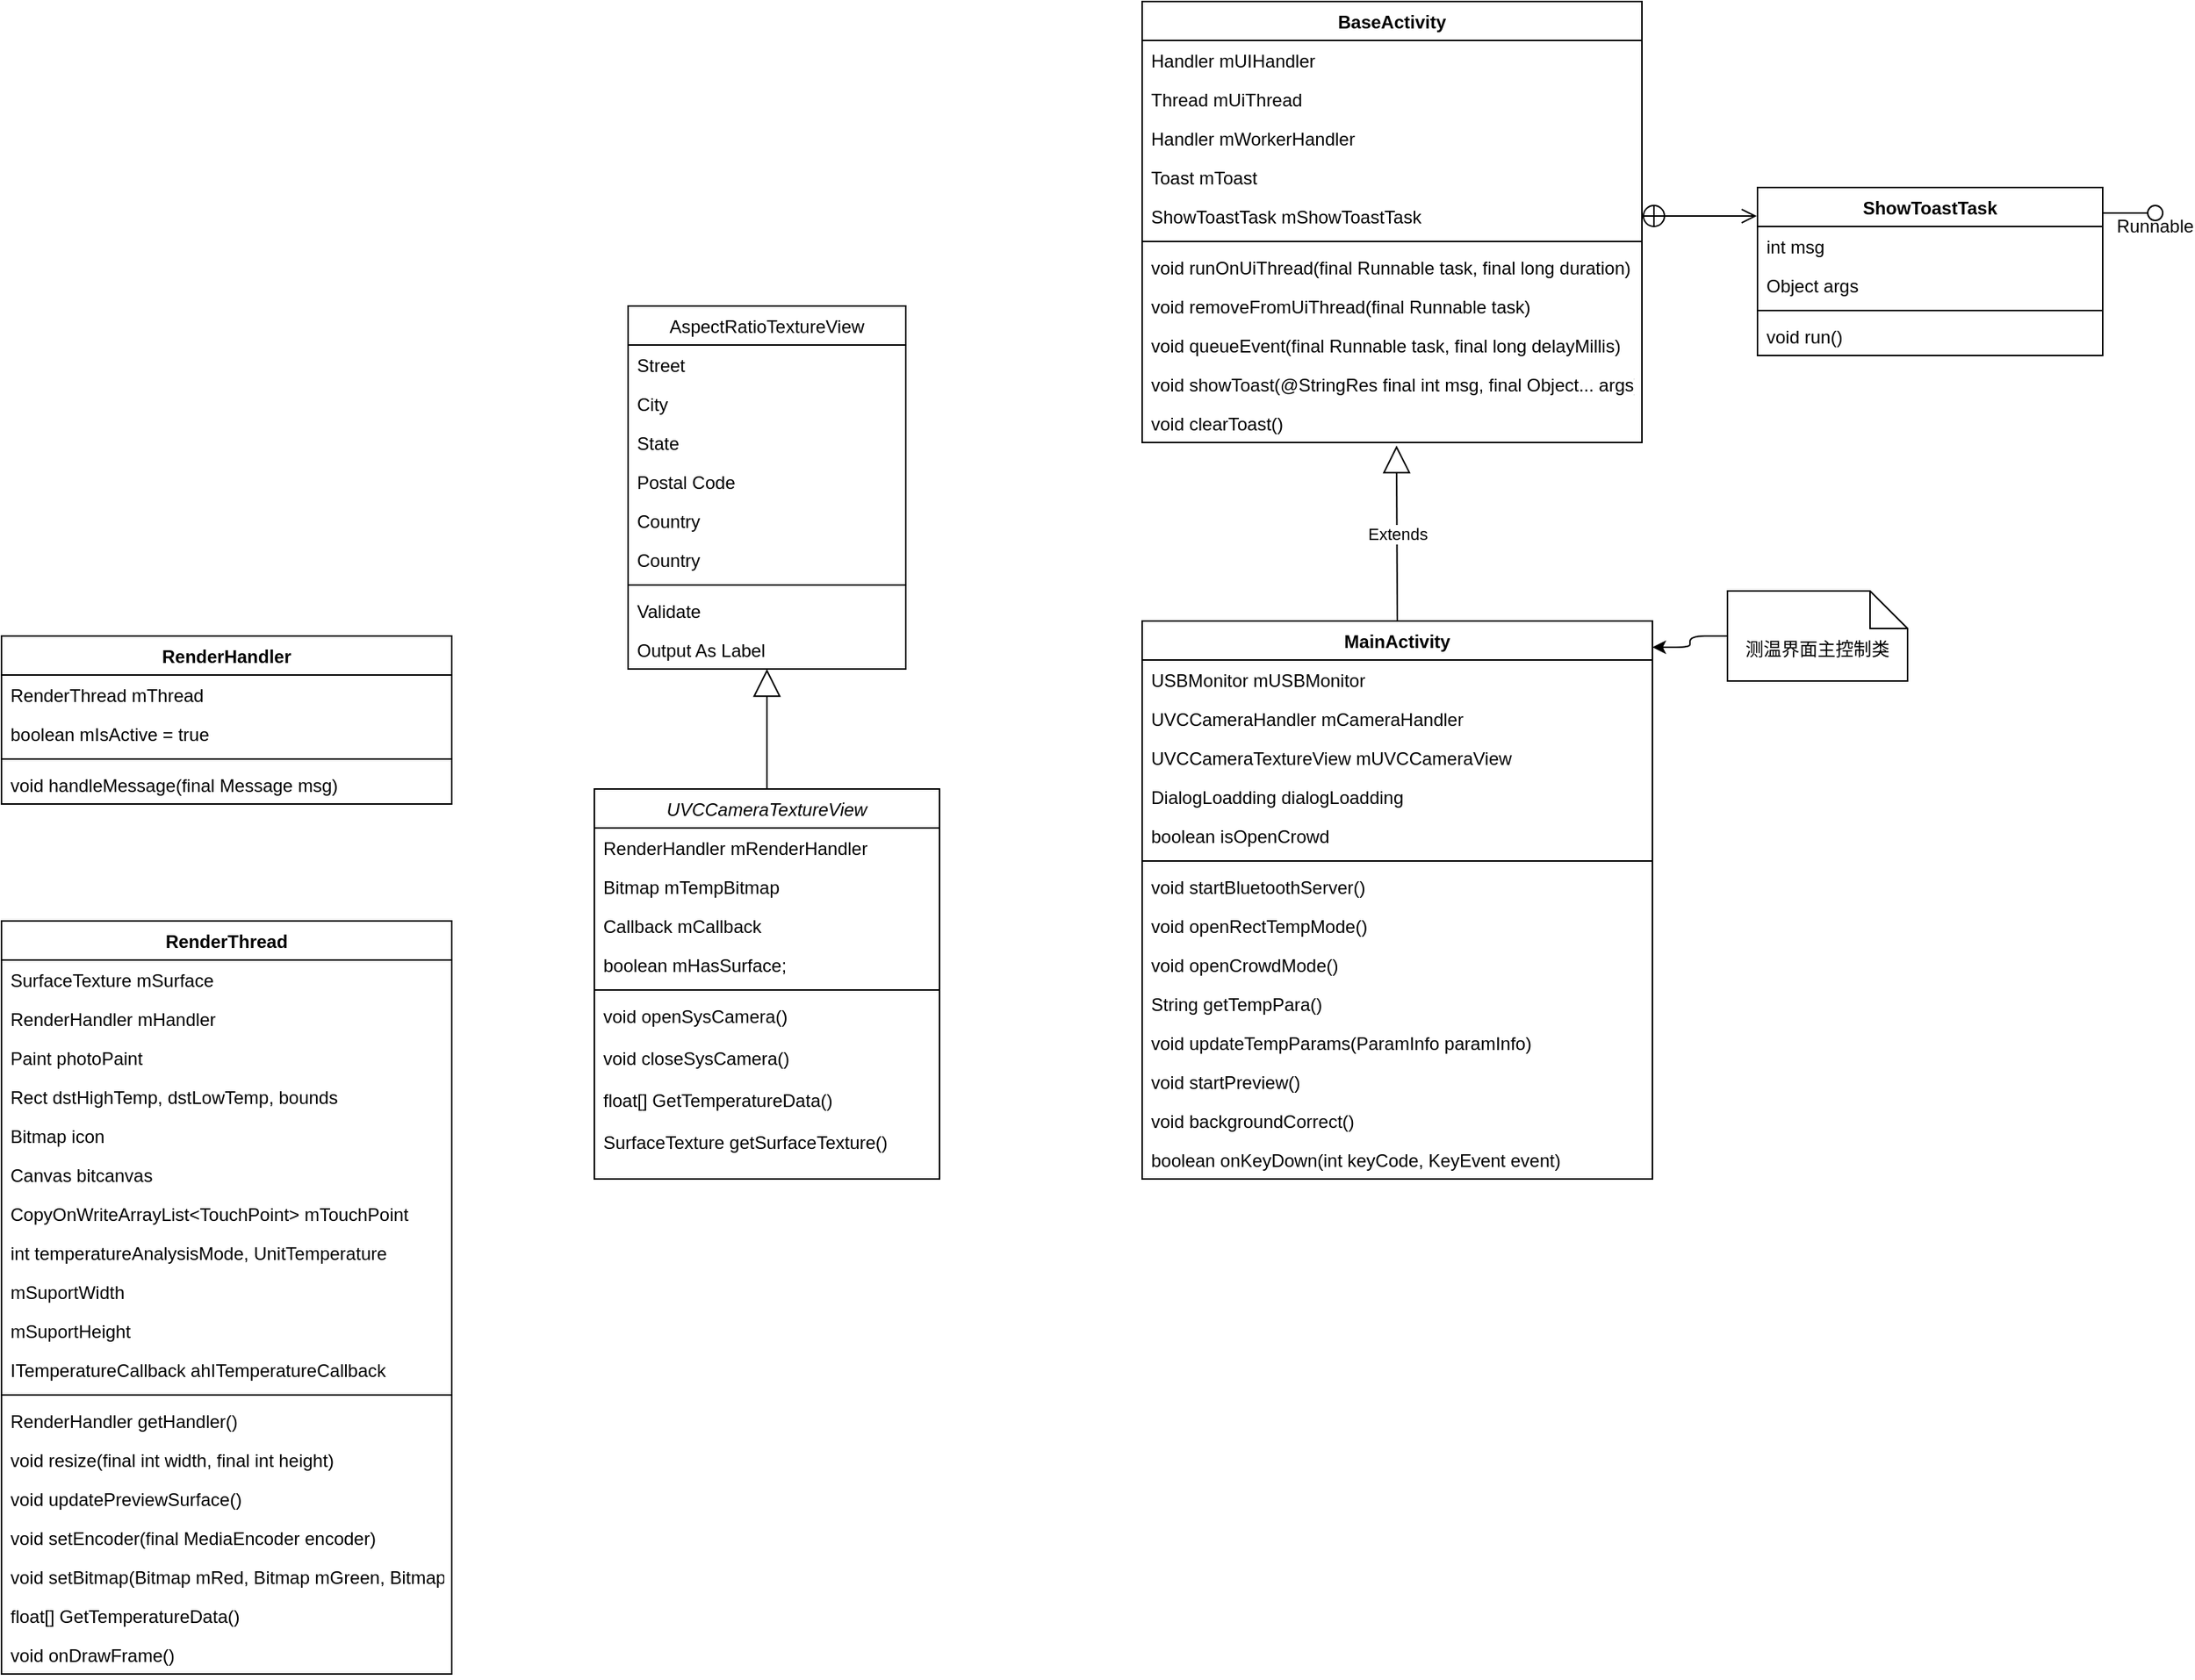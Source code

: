 <mxfile version="13.10.4" type="github">
  <diagram id="C5RBs43oDa-KdzZeNtuy" name="Page-1">
    <mxGraphModel dx="2048" dy="1845" grid="1" gridSize="10" guides="1" tooltips="1" connect="1" arrows="1" fold="1" page="1" pageScale="1" pageWidth="827" pageHeight="1169" math="0" shadow="0">
      <root>
        <mxCell id="WIyWlLk6GJQsqaUBKTNV-0" />
        <mxCell id="WIyWlLk6GJQsqaUBKTNV-1" parent="WIyWlLk6GJQsqaUBKTNV-0" />
        <object label="UVCCameraTextureView" id="zkfFHV4jXpPFQw0GAbJ--0">
          <mxCell style="swimlane;fontStyle=2;align=center;verticalAlign=top;childLayout=stackLayout;horizontal=1;startSize=26;horizontalStack=0;resizeParent=1;resizeLast=0;collapsible=1;marginBottom=0;rounded=0;shadow=0;strokeWidth=1;" parent="WIyWlLk6GJQsqaUBKTNV-1" vertex="1">
            <mxGeometry x="265" y="-18" width="230" height="260" as="geometry">
              <mxRectangle x="220" y="120" width="160" height="26" as="alternateBounds" />
            </mxGeometry>
          </mxCell>
        </object>
        <mxCell id="zkfFHV4jXpPFQw0GAbJ--1" value="RenderHandler mRenderHandler " style="text;align=left;verticalAlign=top;spacingLeft=4;spacingRight=4;overflow=hidden;rotatable=0;points=[[0,0.5],[1,0.5]];portConstraint=eastwest;" parent="zkfFHV4jXpPFQw0GAbJ--0" vertex="1">
          <mxGeometry y="26" width="230" height="26" as="geometry" />
        </mxCell>
        <mxCell id="zkfFHV4jXpPFQw0GAbJ--2" value="Bitmap mTempBitmap" style="text;align=left;verticalAlign=top;spacingLeft=4;spacingRight=4;overflow=hidden;rotatable=0;points=[[0,0.5],[1,0.5]];portConstraint=eastwest;rounded=0;shadow=0;html=0;" parent="zkfFHV4jXpPFQw0GAbJ--0" vertex="1">
          <mxGeometry y="52" width="230" height="26" as="geometry" />
        </mxCell>
        <mxCell id="dIjGZ2jpN6Kq4nbx28vM-1" value="Callback mCallback" style="text;align=left;verticalAlign=top;spacingLeft=4;spacingRight=4;overflow=hidden;rotatable=0;points=[[0,0.5],[1,0.5]];portConstraint=eastwest;rounded=0;shadow=0;html=0;" vertex="1" parent="zkfFHV4jXpPFQw0GAbJ--0">
          <mxGeometry y="78" width="230" height="26" as="geometry" />
        </mxCell>
        <mxCell id="dIjGZ2jpN6Kq4nbx28vM-2" value="boolean mHasSurface;" style="text;align=left;verticalAlign=top;spacingLeft=4;spacingRight=4;overflow=hidden;rotatable=0;points=[[0,0.5],[1,0.5]];portConstraint=eastwest;rounded=0;shadow=0;html=0;" vertex="1" parent="zkfFHV4jXpPFQw0GAbJ--0">
          <mxGeometry y="104" width="230" height="26" as="geometry" />
        </mxCell>
        <mxCell id="zkfFHV4jXpPFQw0GAbJ--4" value="" style="line;html=1;strokeWidth=1;align=left;verticalAlign=middle;spacingTop=-1;spacingLeft=3;spacingRight=3;rotatable=0;labelPosition=right;points=[];portConstraint=eastwest;" parent="zkfFHV4jXpPFQw0GAbJ--0" vertex="1">
          <mxGeometry y="130" width="230" height="8" as="geometry" />
        </mxCell>
        <mxCell id="zkfFHV4jXpPFQw0GAbJ--5" value="void openSysCamera()" style="text;align=left;verticalAlign=top;spacingLeft=4;spacingRight=4;overflow=hidden;rotatable=0;points=[[0,0.5],[1,0.5]];portConstraint=eastwest;" parent="zkfFHV4jXpPFQw0GAbJ--0" vertex="1">
          <mxGeometry y="138" width="230" height="28" as="geometry" />
        </mxCell>
        <mxCell id="dIjGZ2jpN6Kq4nbx28vM-3" value="void closeSysCamera()" style="text;align=left;verticalAlign=top;spacingLeft=4;spacingRight=4;overflow=hidden;rotatable=0;points=[[0,0.5],[1,0.5]];portConstraint=eastwest;" vertex="1" parent="zkfFHV4jXpPFQw0GAbJ--0">
          <mxGeometry y="166" width="230" height="28" as="geometry" />
        </mxCell>
        <mxCell id="dIjGZ2jpN6Kq4nbx28vM-57" value="float[] GetTemperatureData()" style="text;align=left;verticalAlign=top;spacingLeft=4;spacingRight=4;overflow=hidden;rotatable=0;points=[[0,0.5],[1,0.5]];portConstraint=eastwest;" vertex="1" parent="zkfFHV4jXpPFQw0GAbJ--0">
          <mxGeometry y="194" width="230" height="28" as="geometry" />
        </mxCell>
        <mxCell id="dIjGZ2jpN6Kq4nbx28vM-58" value="SurfaceTexture getSurfaceTexture()" style="text;align=left;verticalAlign=top;spacingLeft=4;spacingRight=4;overflow=hidden;rotatable=0;points=[[0,0.5],[1,0.5]];portConstraint=eastwest;" vertex="1" parent="zkfFHV4jXpPFQw0GAbJ--0">
          <mxGeometry y="222" width="230" height="28" as="geometry" />
        </mxCell>
        <mxCell id="zkfFHV4jXpPFQw0GAbJ--17" value="AspectRatioTextureView" style="swimlane;fontStyle=0;align=center;verticalAlign=top;childLayout=stackLayout;horizontal=1;startSize=26;horizontalStack=0;resizeParent=1;resizeLast=0;collapsible=1;marginBottom=0;rounded=0;shadow=0;strokeWidth=1;" parent="WIyWlLk6GJQsqaUBKTNV-1" vertex="1">
          <mxGeometry x="287.5" y="-340" width="185" height="242" as="geometry">
            <mxRectangle x="550" y="140" width="160" height="26" as="alternateBounds" />
          </mxGeometry>
        </mxCell>
        <mxCell id="zkfFHV4jXpPFQw0GAbJ--18" value="Street" style="text;align=left;verticalAlign=top;spacingLeft=4;spacingRight=4;overflow=hidden;rotatable=0;points=[[0,0.5],[1,0.5]];portConstraint=eastwest;" parent="zkfFHV4jXpPFQw0GAbJ--17" vertex="1">
          <mxGeometry y="26" width="185" height="26" as="geometry" />
        </mxCell>
        <mxCell id="zkfFHV4jXpPFQw0GAbJ--19" value="City" style="text;align=left;verticalAlign=top;spacingLeft=4;spacingRight=4;overflow=hidden;rotatable=0;points=[[0,0.5],[1,0.5]];portConstraint=eastwest;rounded=0;shadow=0;html=0;" parent="zkfFHV4jXpPFQw0GAbJ--17" vertex="1">
          <mxGeometry y="52" width="185" height="26" as="geometry" />
        </mxCell>
        <mxCell id="zkfFHV4jXpPFQw0GAbJ--20" value="State" style="text;align=left;verticalAlign=top;spacingLeft=4;spacingRight=4;overflow=hidden;rotatable=0;points=[[0,0.5],[1,0.5]];portConstraint=eastwest;rounded=0;shadow=0;html=0;" parent="zkfFHV4jXpPFQw0GAbJ--17" vertex="1">
          <mxGeometry y="78" width="185" height="26" as="geometry" />
        </mxCell>
        <mxCell id="zkfFHV4jXpPFQw0GAbJ--21" value="Postal Code" style="text;align=left;verticalAlign=top;spacingLeft=4;spacingRight=4;overflow=hidden;rotatable=0;points=[[0,0.5],[1,0.5]];portConstraint=eastwest;rounded=0;shadow=0;html=0;" parent="zkfFHV4jXpPFQw0GAbJ--17" vertex="1">
          <mxGeometry y="104" width="185" height="26" as="geometry" />
        </mxCell>
        <mxCell id="zkfFHV4jXpPFQw0GAbJ--22" value="Country" style="text;align=left;verticalAlign=top;spacingLeft=4;spacingRight=4;overflow=hidden;rotatable=0;points=[[0,0.5],[1,0.5]];portConstraint=eastwest;rounded=0;shadow=0;html=0;" parent="zkfFHV4jXpPFQw0GAbJ--17" vertex="1">
          <mxGeometry y="130" width="185" height="26" as="geometry" />
        </mxCell>
        <mxCell id="dIjGZ2jpN6Kq4nbx28vM-0" value="Country" style="text;align=left;verticalAlign=top;spacingLeft=4;spacingRight=4;overflow=hidden;rotatable=0;points=[[0,0.5],[1,0.5]];portConstraint=eastwest;rounded=0;shadow=0;html=0;" vertex="1" parent="zkfFHV4jXpPFQw0GAbJ--17">
          <mxGeometry y="156" width="185" height="26" as="geometry" />
        </mxCell>
        <mxCell id="zkfFHV4jXpPFQw0GAbJ--23" value="" style="line;html=1;strokeWidth=1;align=left;verticalAlign=middle;spacingTop=-1;spacingLeft=3;spacingRight=3;rotatable=0;labelPosition=right;points=[];portConstraint=eastwest;" parent="zkfFHV4jXpPFQw0GAbJ--17" vertex="1">
          <mxGeometry y="182" width="185" height="8" as="geometry" />
        </mxCell>
        <mxCell id="zkfFHV4jXpPFQw0GAbJ--24" value="Validate" style="text;align=left;verticalAlign=top;spacingLeft=4;spacingRight=4;overflow=hidden;rotatable=0;points=[[0,0.5],[1,0.5]];portConstraint=eastwest;" parent="zkfFHV4jXpPFQw0GAbJ--17" vertex="1">
          <mxGeometry y="190" width="185" height="26" as="geometry" />
        </mxCell>
        <mxCell id="zkfFHV4jXpPFQw0GAbJ--25" value="Output As Label" style="text;align=left;verticalAlign=top;spacingLeft=4;spacingRight=4;overflow=hidden;rotatable=0;points=[[0,0.5],[1,0.5]];portConstraint=eastwest;" parent="zkfFHV4jXpPFQw0GAbJ--17" vertex="1">
          <mxGeometry y="216" width="185" height="26" as="geometry" />
        </mxCell>
        <mxCell id="dIjGZ2jpN6Kq4nbx28vM-8" value="" style="endArrow=block;endSize=16;endFill=0;html=1;exitX=0.5;exitY=0;exitDx=0;exitDy=0;" edge="1" parent="WIyWlLk6GJQsqaUBKTNV-1" source="zkfFHV4jXpPFQw0GAbJ--0" target="zkfFHV4jXpPFQw0GAbJ--25">
          <mxGeometry width="160" relative="1" as="geometry">
            <mxPoint x="232.5" y="-60" as="sourcePoint" />
            <mxPoint x="398.5" y="-105" as="targetPoint" />
          </mxGeometry>
        </mxCell>
        <mxCell id="dIjGZ2jpN6Kq4nbx28vM-9" value="MainActivity" style="swimlane;fontStyle=1;align=center;verticalAlign=top;childLayout=stackLayout;horizontal=1;startSize=26;horizontalStack=0;resizeParent=1;resizeParentMax=0;resizeLast=0;collapsible=1;marginBottom=0;" vertex="1" parent="WIyWlLk6GJQsqaUBKTNV-1">
          <mxGeometry x="630" y="-130" width="340" height="372" as="geometry" />
        </mxCell>
        <mxCell id="dIjGZ2jpN6Kq4nbx28vM-10" value="USBMonitor mUSBMonitor" style="text;strokeColor=none;fillColor=none;align=left;verticalAlign=top;spacingLeft=4;spacingRight=4;overflow=hidden;rotatable=0;points=[[0,0.5],[1,0.5]];portConstraint=eastwest;" vertex="1" parent="dIjGZ2jpN6Kq4nbx28vM-9">
          <mxGeometry y="26" width="340" height="26" as="geometry" />
        </mxCell>
        <mxCell id="dIjGZ2jpN6Kq4nbx28vM-13" value="UVCCameraHandler mCameraHandler" style="text;strokeColor=none;fillColor=none;align=left;verticalAlign=top;spacingLeft=4;spacingRight=4;overflow=hidden;rotatable=0;points=[[0,0.5],[1,0.5]];portConstraint=eastwest;" vertex="1" parent="dIjGZ2jpN6Kq4nbx28vM-9">
          <mxGeometry y="52" width="340" height="26" as="geometry" />
        </mxCell>
        <mxCell id="dIjGZ2jpN6Kq4nbx28vM-14" value="UVCCameraTextureView mUVCCameraView" style="text;strokeColor=none;fillColor=none;align=left;verticalAlign=top;spacingLeft=4;spacingRight=4;overflow=hidden;rotatable=0;points=[[0,0.5],[1,0.5]];portConstraint=eastwest;" vertex="1" parent="dIjGZ2jpN6Kq4nbx28vM-9">
          <mxGeometry y="78" width="340" height="26" as="geometry" />
        </mxCell>
        <mxCell id="dIjGZ2jpN6Kq4nbx28vM-15" value="DialogLoadding dialogLoadding" style="text;strokeColor=none;fillColor=none;align=left;verticalAlign=top;spacingLeft=4;spacingRight=4;overflow=hidden;rotatable=0;points=[[0,0.5],[1,0.5]];portConstraint=eastwest;" vertex="1" parent="dIjGZ2jpN6Kq4nbx28vM-9">
          <mxGeometry y="104" width="340" height="26" as="geometry" />
        </mxCell>
        <mxCell id="dIjGZ2jpN6Kq4nbx28vM-21" value="boolean isOpenCrowd" style="text;strokeColor=none;fillColor=none;align=left;verticalAlign=top;spacingLeft=4;spacingRight=4;overflow=hidden;rotatable=0;points=[[0,0.5],[1,0.5]];portConstraint=eastwest;" vertex="1" parent="dIjGZ2jpN6Kq4nbx28vM-9">
          <mxGeometry y="130" width="340" height="26" as="geometry" />
        </mxCell>
        <mxCell id="dIjGZ2jpN6Kq4nbx28vM-11" value="" style="line;strokeWidth=1;fillColor=none;align=left;verticalAlign=middle;spacingTop=-1;spacingLeft=3;spacingRight=3;rotatable=0;labelPosition=right;points=[];portConstraint=eastwest;" vertex="1" parent="dIjGZ2jpN6Kq4nbx28vM-9">
          <mxGeometry y="156" width="340" height="8" as="geometry" />
        </mxCell>
        <mxCell id="dIjGZ2jpN6Kq4nbx28vM-12" value="void startBluetoothServer()" style="text;strokeColor=none;fillColor=none;align=left;verticalAlign=top;spacingLeft=4;spacingRight=4;overflow=hidden;rotatable=0;points=[[0,0.5],[1,0.5]];portConstraint=eastwest;" vertex="1" parent="dIjGZ2jpN6Kq4nbx28vM-9">
          <mxGeometry y="164" width="340" height="26" as="geometry" />
        </mxCell>
        <mxCell id="dIjGZ2jpN6Kq4nbx28vM-16" value="void openRectTempMode()" style="text;strokeColor=none;fillColor=none;align=left;verticalAlign=top;spacingLeft=4;spacingRight=4;overflow=hidden;rotatable=0;points=[[0,0.5],[1,0.5]];portConstraint=eastwest;" vertex="1" parent="dIjGZ2jpN6Kq4nbx28vM-9">
          <mxGeometry y="190" width="340" height="26" as="geometry" />
        </mxCell>
        <mxCell id="dIjGZ2jpN6Kq4nbx28vM-23" value="void openCrowdMode()" style="text;strokeColor=none;fillColor=none;align=left;verticalAlign=top;spacingLeft=4;spacingRight=4;overflow=hidden;rotatable=0;points=[[0,0.5],[1,0.5]];portConstraint=eastwest;" vertex="1" parent="dIjGZ2jpN6Kq4nbx28vM-9">
          <mxGeometry y="216" width="340" height="26" as="geometry" />
        </mxCell>
        <mxCell id="dIjGZ2jpN6Kq4nbx28vM-17" value="String getTempPara()" style="text;strokeColor=none;fillColor=none;align=left;verticalAlign=top;spacingLeft=4;spacingRight=4;overflow=hidden;rotatable=0;points=[[0,0.5],[1,0.5]];portConstraint=eastwest;" vertex="1" parent="dIjGZ2jpN6Kq4nbx28vM-9">
          <mxGeometry y="242" width="340" height="26" as="geometry" />
        </mxCell>
        <mxCell id="dIjGZ2jpN6Kq4nbx28vM-18" value="void updateTempParams(ParamInfo paramInfo)" style="text;strokeColor=none;fillColor=none;align=left;verticalAlign=top;spacingLeft=4;spacingRight=4;overflow=hidden;rotatable=0;points=[[0,0.5],[1,0.5]];portConstraint=eastwest;" vertex="1" parent="dIjGZ2jpN6Kq4nbx28vM-9">
          <mxGeometry y="268" width="340" height="26" as="geometry" />
        </mxCell>
        <mxCell id="dIjGZ2jpN6Kq4nbx28vM-19" value="void startPreview()" style="text;strokeColor=none;fillColor=none;align=left;verticalAlign=top;spacingLeft=4;spacingRight=4;overflow=hidden;rotatable=0;points=[[0,0.5],[1,0.5]];portConstraint=eastwest;" vertex="1" parent="dIjGZ2jpN6Kq4nbx28vM-9">
          <mxGeometry y="294" width="340" height="26" as="geometry" />
        </mxCell>
        <mxCell id="dIjGZ2jpN6Kq4nbx28vM-20" value="void backgroundCorrect()" style="text;strokeColor=none;fillColor=none;align=left;verticalAlign=top;spacingLeft=4;spacingRight=4;overflow=hidden;rotatable=0;points=[[0,0.5],[1,0.5]];portConstraint=eastwest;" vertex="1" parent="dIjGZ2jpN6Kq4nbx28vM-9">
          <mxGeometry y="320" width="340" height="26" as="geometry" />
        </mxCell>
        <mxCell id="dIjGZ2jpN6Kq4nbx28vM-22" value="boolean onKeyDown(int keyCode, KeyEvent event)" style="text;strokeColor=none;fillColor=none;align=left;verticalAlign=top;spacingLeft=4;spacingRight=4;overflow=hidden;rotatable=0;points=[[0,0.5],[1,0.5]];portConstraint=eastwest;" vertex="1" parent="dIjGZ2jpN6Kq4nbx28vM-9">
          <mxGeometry y="346" width="340" height="26" as="geometry" />
        </mxCell>
        <mxCell id="dIjGZ2jpN6Kq4nbx28vM-24" value="BaseActivity" style="swimlane;fontStyle=1;align=center;verticalAlign=top;childLayout=stackLayout;horizontal=1;startSize=26;horizontalStack=0;resizeParent=1;resizeParentMax=0;resizeLast=0;collapsible=1;marginBottom=0;" vertex="1" parent="WIyWlLk6GJQsqaUBKTNV-1">
          <mxGeometry x="630" y="-543" width="333" height="294" as="geometry" />
        </mxCell>
        <mxCell id="dIjGZ2jpN6Kq4nbx28vM-25" value="Handler mUIHandler" style="text;strokeColor=none;fillColor=none;align=left;verticalAlign=top;spacingLeft=4;spacingRight=4;overflow=hidden;rotatable=0;points=[[0,0.5],[1,0.5]];portConstraint=eastwest;" vertex="1" parent="dIjGZ2jpN6Kq4nbx28vM-24">
          <mxGeometry y="26" width="333" height="26" as="geometry" />
        </mxCell>
        <mxCell id="dIjGZ2jpN6Kq4nbx28vM-28" value="Thread mUiThread" style="text;strokeColor=none;fillColor=none;align=left;verticalAlign=top;spacingLeft=4;spacingRight=4;overflow=hidden;rotatable=0;points=[[0,0.5],[1,0.5]];portConstraint=eastwest;" vertex="1" parent="dIjGZ2jpN6Kq4nbx28vM-24">
          <mxGeometry y="52" width="333" height="26" as="geometry" />
        </mxCell>
        <mxCell id="dIjGZ2jpN6Kq4nbx28vM-29" value="Handler mWorkerHandler" style="text;strokeColor=none;fillColor=none;align=left;verticalAlign=top;spacingLeft=4;spacingRight=4;overflow=hidden;rotatable=0;points=[[0,0.5],[1,0.5]];portConstraint=eastwest;" vertex="1" parent="dIjGZ2jpN6Kq4nbx28vM-24">
          <mxGeometry y="78" width="333" height="26" as="geometry" />
        </mxCell>
        <mxCell id="dIjGZ2jpN6Kq4nbx28vM-34" value="Toast mToast" style="text;strokeColor=none;fillColor=none;align=left;verticalAlign=top;spacingLeft=4;spacingRight=4;overflow=hidden;rotatable=0;points=[[0,0.5],[1,0.5]];portConstraint=eastwest;" vertex="1" parent="dIjGZ2jpN6Kq4nbx28vM-24">
          <mxGeometry y="104" width="333" height="26" as="geometry" />
        </mxCell>
        <mxCell id="dIjGZ2jpN6Kq4nbx28vM-37" value="ShowToastTask mShowToastTask" style="text;strokeColor=none;fillColor=none;align=left;verticalAlign=top;spacingLeft=4;spacingRight=4;overflow=hidden;rotatable=0;points=[[0,0.5],[1,0.5]];portConstraint=eastwest;" vertex="1" parent="dIjGZ2jpN6Kq4nbx28vM-24">
          <mxGeometry y="130" width="333" height="26" as="geometry" />
        </mxCell>
        <mxCell id="dIjGZ2jpN6Kq4nbx28vM-26" value="" style="line;strokeWidth=1;fillColor=none;align=left;verticalAlign=middle;spacingTop=-1;spacingLeft=3;spacingRight=3;rotatable=0;labelPosition=right;points=[];portConstraint=eastwest;" vertex="1" parent="dIjGZ2jpN6Kq4nbx28vM-24">
          <mxGeometry y="156" width="333" height="8" as="geometry" />
        </mxCell>
        <mxCell id="dIjGZ2jpN6Kq4nbx28vM-27" value="void runOnUiThread(final Runnable task, final long duration)" style="text;strokeColor=none;fillColor=none;align=left;verticalAlign=top;spacingLeft=4;spacingRight=4;overflow=hidden;rotatable=0;points=[[0,0.5],[1,0.5]];portConstraint=eastwest;" vertex="1" parent="dIjGZ2jpN6Kq4nbx28vM-24">
          <mxGeometry y="164" width="333" height="26" as="geometry" />
        </mxCell>
        <mxCell id="dIjGZ2jpN6Kq4nbx28vM-30" value="void removeFromUiThread(final Runnable task)" style="text;strokeColor=none;fillColor=none;align=left;verticalAlign=top;spacingLeft=4;spacingRight=4;overflow=hidden;rotatable=0;points=[[0,0.5],[1,0.5]];portConstraint=eastwest;" vertex="1" parent="dIjGZ2jpN6Kq4nbx28vM-24">
          <mxGeometry y="190" width="333" height="26" as="geometry" />
        </mxCell>
        <mxCell id="dIjGZ2jpN6Kq4nbx28vM-31" value="void queueEvent(final Runnable task, final long delayMillis)" style="text;strokeColor=none;fillColor=none;align=left;verticalAlign=top;spacingLeft=4;spacingRight=4;overflow=hidden;rotatable=0;points=[[0,0.5],[1,0.5]];portConstraint=eastwest;" vertex="1" parent="dIjGZ2jpN6Kq4nbx28vM-24">
          <mxGeometry y="216" width="333" height="26" as="geometry" />
        </mxCell>
        <mxCell id="dIjGZ2jpN6Kq4nbx28vM-35" value="void showToast(@StringRes final int msg, final Object... args)" style="text;strokeColor=none;fillColor=none;align=left;verticalAlign=top;spacingLeft=4;spacingRight=4;overflow=hidden;rotatable=0;points=[[0,0.5],[1,0.5]];portConstraint=eastwest;" vertex="1" parent="dIjGZ2jpN6Kq4nbx28vM-24">
          <mxGeometry y="242" width="333" height="26" as="geometry" />
        </mxCell>
        <mxCell id="dIjGZ2jpN6Kq4nbx28vM-36" value="void clearToast()" style="text;strokeColor=none;fillColor=none;align=left;verticalAlign=top;spacingLeft=4;spacingRight=4;overflow=hidden;rotatable=0;points=[[0,0.5],[1,0.5]];portConstraint=eastwest;" vertex="1" parent="dIjGZ2jpN6Kq4nbx28vM-24">
          <mxGeometry y="268" width="333" height="26" as="geometry" />
        </mxCell>
        <mxCell id="dIjGZ2jpN6Kq4nbx28vM-38" value="ShowToastTask" style="swimlane;fontStyle=1;align=center;verticalAlign=top;childLayout=stackLayout;horizontal=1;startSize=26;horizontalStack=0;resizeParent=1;resizeParentMax=0;resizeLast=0;collapsible=1;marginBottom=0;" vertex="1" parent="WIyWlLk6GJQsqaUBKTNV-1">
          <mxGeometry x="1040" y="-419" width="230" height="112" as="geometry" />
        </mxCell>
        <mxCell id="dIjGZ2jpN6Kq4nbx28vM-39" value="int msg" style="text;strokeColor=none;fillColor=none;align=left;verticalAlign=top;spacingLeft=4;spacingRight=4;overflow=hidden;rotatable=0;points=[[0,0.5],[1,0.5]];portConstraint=eastwest;" vertex="1" parent="dIjGZ2jpN6Kq4nbx28vM-38">
          <mxGeometry y="26" width="230" height="26" as="geometry" />
        </mxCell>
        <mxCell id="dIjGZ2jpN6Kq4nbx28vM-43" value="Object args" style="text;strokeColor=none;fillColor=none;align=left;verticalAlign=top;spacingLeft=4;spacingRight=4;overflow=hidden;rotatable=0;points=[[0,0.5],[1,0.5]];portConstraint=eastwest;" vertex="1" parent="dIjGZ2jpN6Kq4nbx28vM-38">
          <mxGeometry y="52" width="230" height="26" as="geometry" />
        </mxCell>
        <mxCell id="dIjGZ2jpN6Kq4nbx28vM-40" value="" style="line;strokeWidth=1;fillColor=none;align=left;verticalAlign=middle;spacingTop=-1;spacingLeft=3;spacingRight=3;rotatable=0;labelPosition=right;points=[];portConstraint=eastwest;" vertex="1" parent="dIjGZ2jpN6Kq4nbx28vM-38">
          <mxGeometry y="78" width="230" height="8" as="geometry" />
        </mxCell>
        <mxCell id="dIjGZ2jpN6Kq4nbx28vM-41" value="void run()" style="text;strokeColor=none;fillColor=none;align=left;verticalAlign=top;spacingLeft=4;spacingRight=4;overflow=hidden;rotatable=0;points=[[0,0.5],[1,0.5]];portConstraint=eastwest;" vertex="1" parent="dIjGZ2jpN6Kq4nbx28vM-38">
          <mxGeometry y="86" width="230" height="26" as="geometry" />
        </mxCell>
        <mxCell id="dIjGZ2jpN6Kq4nbx28vM-42" value="" style="endArrow=open;startArrow=circlePlus;endFill=0;startFill=0;endSize=8;html=1;exitX=1;exitY=0.5;exitDx=0;exitDy=0;entryX=-0.002;entryY=0.17;entryDx=0;entryDy=0;entryPerimeter=0;" edge="1" parent="WIyWlLk6GJQsqaUBKTNV-1" source="dIjGZ2jpN6Kq4nbx28vM-37" target="dIjGZ2jpN6Kq4nbx28vM-38">
          <mxGeometry width="160" relative="1" as="geometry">
            <mxPoint x="1000" y="-440" as="sourcePoint" />
            <mxPoint x="1160" y="-440" as="targetPoint" />
          </mxGeometry>
        </mxCell>
        <mxCell id="dIjGZ2jpN6Kq4nbx28vM-50" value="" style="rounded=0;orthogonalLoop=1;jettySize=auto;html=1;endArrow=none;endFill=0;exitX=1;exitY=0.152;exitDx=0;exitDy=0;exitPerimeter=0;" edge="1" target="dIjGZ2jpN6Kq4nbx28vM-52" parent="WIyWlLk6GJQsqaUBKTNV-1" source="dIjGZ2jpN6Kq4nbx28vM-38">
          <mxGeometry relative="1" as="geometry">
            <mxPoint x="1270" y="-429" as="sourcePoint" />
          </mxGeometry>
        </mxCell>
        <mxCell id="dIjGZ2jpN6Kq4nbx28vM-52" value="Runnable" style="ellipse;whiteSpace=wrap;html=1;fontFamily=Helvetica;fontSize=12;fontColor=#000000;align=center;strokeColor=#000000;fillColor=#ffffff;points=[];aspect=fixed;resizable=0;rounded=0;sketch=0;verticalAlign=top;" vertex="1" parent="WIyWlLk6GJQsqaUBKTNV-1">
          <mxGeometry x="1300" y="-407" width="10" height="10" as="geometry" />
        </mxCell>
        <mxCell id="dIjGZ2jpN6Kq4nbx28vM-54" value="Extends" style="endArrow=block;endSize=16;endFill=0;html=1;entryX=0.509;entryY=1.077;entryDx=0;entryDy=0;entryPerimeter=0;exitX=0.5;exitY=0;exitDx=0;exitDy=0;" edge="1" parent="WIyWlLk6GJQsqaUBKTNV-1" source="dIjGZ2jpN6Kq4nbx28vM-9" target="dIjGZ2jpN6Kq4nbx28vM-36">
          <mxGeometry width="160" relative="1" as="geometry">
            <mxPoint x="750" y="-220" as="sourcePoint" />
            <mxPoint x="910" y="-220" as="targetPoint" />
          </mxGeometry>
        </mxCell>
        <mxCell id="dIjGZ2jpN6Kq4nbx28vM-56" style="edgeStyle=orthogonalEdgeStyle;curved=0;rounded=1;sketch=0;orthogonalLoop=1;jettySize=auto;html=1;entryX=1;entryY=0.047;entryDx=0;entryDy=0;entryPerimeter=0;" edge="1" parent="WIyWlLk6GJQsqaUBKTNV-1" source="dIjGZ2jpN6Kq4nbx28vM-55" target="dIjGZ2jpN6Kq4nbx28vM-9">
          <mxGeometry relative="1" as="geometry" />
        </mxCell>
        <mxCell id="dIjGZ2jpN6Kq4nbx28vM-55" value="测温界面主控制类" style="shape=note2;boundedLbl=1;whiteSpace=wrap;html=1;size=25;verticalAlign=top;align=center;rounded=0;sketch=0;" vertex="1" parent="WIyWlLk6GJQsqaUBKTNV-1">
          <mxGeometry x="1020" y="-150" width="120" height="60" as="geometry" />
        </mxCell>
        <mxCell id="dIjGZ2jpN6Kq4nbx28vM-59" value="RenderHandler" style="swimlane;fontStyle=1;align=center;verticalAlign=top;childLayout=stackLayout;horizontal=1;startSize=26;horizontalStack=0;resizeParent=1;resizeParentMax=0;resizeLast=0;collapsible=1;marginBottom=0;rounded=0;sketch=0;" vertex="1" parent="WIyWlLk6GJQsqaUBKTNV-1">
          <mxGeometry x="-130" y="-120" width="300" height="112" as="geometry" />
        </mxCell>
        <mxCell id="dIjGZ2jpN6Kq4nbx28vM-60" value="RenderThread mThread" style="text;strokeColor=none;fillColor=none;align=left;verticalAlign=top;spacingLeft=4;spacingRight=4;overflow=hidden;rotatable=0;points=[[0,0.5],[1,0.5]];portConstraint=eastwest;" vertex="1" parent="dIjGZ2jpN6Kq4nbx28vM-59">
          <mxGeometry y="26" width="300" height="26" as="geometry" />
        </mxCell>
        <mxCell id="dIjGZ2jpN6Kq4nbx28vM-63" value="boolean mIsActive = true" style="text;strokeColor=none;fillColor=none;align=left;verticalAlign=top;spacingLeft=4;spacingRight=4;overflow=hidden;rotatable=0;points=[[0,0.5],[1,0.5]];portConstraint=eastwest;" vertex="1" parent="dIjGZ2jpN6Kq4nbx28vM-59">
          <mxGeometry y="52" width="300" height="26" as="geometry" />
        </mxCell>
        <mxCell id="dIjGZ2jpN6Kq4nbx28vM-61" value="" style="line;strokeWidth=1;fillColor=none;align=left;verticalAlign=middle;spacingTop=-1;spacingLeft=3;spacingRight=3;rotatable=0;labelPosition=right;points=[];portConstraint=eastwest;" vertex="1" parent="dIjGZ2jpN6Kq4nbx28vM-59">
          <mxGeometry y="78" width="300" height="8" as="geometry" />
        </mxCell>
        <mxCell id="dIjGZ2jpN6Kq4nbx28vM-62" value="void handleMessage(final Message msg)" style="text;strokeColor=none;fillColor=none;align=left;verticalAlign=top;spacingLeft=4;spacingRight=4;overflow=hidden;rotatable=0;points=[[0,0.5],[1,0.5]];portConstraint=eastwest;" vertex="1" parent="dIjGZ2jpN6Kq4nbx28vM-59">
          <mxGeometry y="86" width="300" height="26" as="geometry" />
        </mxCell>
        <mxCell id="dIjGZ2jpN6Kq4nbx28vM-66" value="RenderThread" style="swimlane;fontStyle=1;align=center;verticalAlign=top;childLayout=stackLayout;horizontal=1;startSize=26;horizontalStack=0;resizeParent=1;resizeParentMax=0;resizeLast=0;collapsible=1;marginBottom=0;rounded=0;sketch=0;" vertex="1" parent="WIyWlLk6GJQsqaUBKTNV-1">
          <mxGeometry x="-130" y="70" width="300" height="502" as="geometry" />
        </mxCell>
        <mxCell id="dIjGZ2jpN6Kq4nbx28vM-67" value="SurfaceTexture mSurface" style="text;strokeColor=none;fillColor=none;align=left;verticalAlign=top;spacingLeft=4;spacingRight=4;overflow=hidden;rotatable=0;points=[[0,0.5],[1,0.5]];portConstraint=eastwest;" vertex="1" parent="dIjGZ2jpN6Kq4nbx28vM-66">
          <mxGeometry y="26" width="300" height="26" as="geometry" />
        </mxCell>
        <mxCell id="dIjGZ2jpN6Kq4nbx28vM-70" value="RenderHandler mHandler" style="text;strokeColor=none;fillColor=none;align=left;verticalAlign=top;spacingLeft=4;spacingRight=4;overflow=hidden;rotatable=0;points=[[0,0.5],[1,0.5]];portConstraint=eastwest;" vertex="1" parent="dIjGZ2jpN6Kq4nbx28vM-66">
          <mxGeometry y="52" width="300" height="26" as="geometry" />
        </mxCell>
        <mxCell id="dIjGZ2jpN6Kq4nbx28vM-75" value="Paint photoPaint" style="text;strokeColor=none;fillColor=none;align=left;verticalAlign=top;spacingLeft=4;spacingRight=4;overflow=hidden;rotatable=0;points=[[0,0.5],[1,0.5]];portConstraint=eastwest;" vertex="1" parent="dIjGZ2jpN6Kq4nbx28vM-66">
          <mxGeometry y="78" width="300" height="26" as="geometry" />
        </mxCell>
        <mxCell id="dIjGZ2jpN6Kq4nbx28vM-76" value="Rect dstHighTemp, dstLowTemp, bounds" style="text;strokeColor=none;fillColor=none;align=left;verticalAlign=top;spacingLeft=4;spacingRight=4;overflow=hidden;rotatable=0;points=[[0,0.5],[1,0.5]];portConstraint=eastwest;" vertex="1" parent="dIjGZ2jpN6Kq4nbx28vM-66">
          <mxGeometry y="104" width="300" height="26" as="geometry" />
        </mxCell>
        <mxCell id="dIjGZ2jpN6Kq4nbx28vM-77" value="Bitmap icon" style="text;strokeColor=none;fillColor=none;align=left;verticalAlign=top;spacingLeft=4;spacingRight=4;overflow=hidden;rotatable=0;points=[[0,0.5],[1,0.5]];portConstraint=eastwest;" vertex="1" parent="dIjGZ2jpN6Kq4nbx28vM-66">
          <mxGeometry y="130" width="300" height="26" as="geometry" />
        </mxCell>
        <mxCell id="dIjGZ2jpN6Kq4nbx28vM-78" value="Canvas bitcanvas" style="text;strokeColor=none;fillColor=none;align=left;verticalAlign=top;spacingLeft=4;spacingRight=4;overflow=hidden;rotatable=0;points=[[0,0.5],[1,0.5]];portConstraint=eastwest;" vertex="1" parent="dIjGZ2jpN6Kq4nbx28vM-66">
          <mxGeometry y="156" width="300" height="26" as="geometry" />
        </mxCell>
        <mxCell id="dIjGZ2jpN6Kq4nbx28vM-79" value="CopyOnWriteArrayList&lt;TouchPoint&gt; mTouchPoint" style="text;strokeColor=none;fillColor=none;align=left;verticalAlign=top;spacingLeft=4;spacingRight=4;overflow=hidden;rotatable=0;points=[[0,0.5],[1,0.5]];portConstraint=eastwest;" vertex="1" parent="dIjGZ2jpN6Kq4nbx28vM-66">
          <mxGeometry y="182" width="300" height="26" as="geometry" />
        </mxCell>
        <mxCell id="dIjGZ2jpN6Kq4nbx28vM-80" value="int temperatureAnalysisMode, UnitTemperature" style="text;strokeColor=none;fillColor=none;align=left;verticalAlign=top;spacingLeft=4;spacingRight=4;overflow=hidden;rotatable=0;points=[[0,0.5],[1,0.5]];portConstraint=eastwest;" vertex="1" parent="dIjGZ2jpN6Kq4nbx28vM-66">
          <mxGeometry y="208" width="300" height="26" as="geometry" />
        </mxCell>
        <mxCell id="dIjGZ2jpN6Kq4nbx28vM-83" value="mSuportWidth" style="text;strokeColor=none;fillColor=none;align=left;verticalAlign=top;spacingLeft=4;spacingRight=4;overflow=hidden;rotatable=0;points=[[0,0.5],[1,0.5]];portConstraint=eastwest;" vertex="1" parent="dIjGZ2jpN6Kq4nbx28vM-66">
          <mxGeometry y="234" width="300" height="26" as="geometry" />
        </mxCell>
        <mxCell id="dIjGZ2jpN6Kq4nbx28vM-84" value="mSuportHeight" style="text;strokeColor=none;fillColor=none;align=left;verticalAlign=top;spacingLeft=4;spacingRight=4;overflow=hidden;rotatable=0;points=[[0,0.5],[1,0.5]];portConstraint=eastwest;" vertex="1" parent="dIjGZ2jpN6Kq4nbx28vM-66">
          <mxGeometry y="260" width="300" height="26" as="geometry" />
        </mxCell>
        <mxCell id="dIjGZ2jpN6Kq4nbx28vM-85" value="ITemperatureCallback ahITemperatureCallback" style="text;strokeColor=none;fillColor=none;align=left;verticalAlign=top;spacingLeft=4;spacingRight=4;overflow=hidden;rotatable=0;points=[[0,0.5],[1,0.5]];portConstraint=eastwest;" vertex="1" parent="dIjGZ2jpN6Kq4nbx28vM-66">
          <mxGeometry y="286" width="300" height="26" as="geometry" />
        </mxCell>
        <mxCell id="dIjGZ2jpN6Kq4nbx28vM-68" value="" style="line;strokeWidth=1;fillColor=none;align=left;verticalAlign=middle;spacingTop=-1;spacingLeft=3;spacingRight=3;rotatable=0;labelPosition=right;points=[];portConstraint=eastwest;" vertex="1" parent="dIjGZ2jpN6Kq4nbx28vM-66">
          <mxGeometry y="312" width="300" height="8" as="geometry" />
        </mxCell>
        <mxCell id="dIjGZ2jpN6Kq4nbx28vM-69" value="RenderHandler getHandler()" style="text;strokeColor=none;fillColor=none;align=left;verticalAlign=top;spacingLeft=4;spacingRight=4;overflow=hidden;rotatable=0;points=[[0,0.5],[1,0.5]];portConstraint=eastwest;" vertex="1" parent="dIjGZ2jpN6Kq4nbx28vM-66">
          <mxGeometry y="320" width="300" height="26" as="geometry" />
        </mxCell>
        <mxCell id="dIjGZ2jpN6Kq4nbx28vM-72" value="void resize(final int width, final int height)" style="text;strokeColor=none;fillColor=none;align=left;verticalAlign=top;spacingLeft=4;spacingRight=4;overflow=hidden;rotatable=0;points=[[0,0.5],[1,0.5]];portConstraint=eastwest;" vertex="1" parent="dIjGZ2jpN6Kq4nbx28vM-66">
          <mxGeometry y="346" width="300" height="26" as="geometry" />
        </mxCell>
        <mxCell id="dIjGZ2jpN6Kq4nbx28vM-73" value="void updatePreviewSurface()" style="text;strokeColor=none;fillColor=none;align=left;verticalAlign=top;spacingLeft=4;spacingRight=4;overflow=hidden;rotatable=0;points=[[0,0.5],[1,0.5]];portConstraint=eastwest;" vertex="1" parent="dIjGZ2jpN6Kq4nbx28vM-66">
          <mxGeometry y="372" width="300" height="26" as="geometry" />
        </mxCell>
        <mxCell id="dIjGZ2jpN6Kq4nbx28vM-74" value="void setEncoder(final MediaEncoder encoder)" style="text;strokeColor=none;fillColor=none;align=left;verticalAlign=top;spacingLeft=4;spacingRight=4;overflow=hidden;rotatable=0;points=[[0,0.5],[1,0.5]];portConstraint=eastwest;" vertex="1" parent="dIjGZ2jpN6Kq4nbx28vM-66">
          <mxGeometry y="398" width="300" height="26" as="geometry" />
        </mxCell>
        <mxCell id="dIjGZ2jpN6Kq4nbx28vM-81" value="void setBitmap(Bitmap mRed, Bitmap mGreen, Bitmap mBlue, Bitmap mYellow, Bitmap mLogo,Bitmap mCursorWhiteCenter)" style="text;strokeColor=none;fillColor=none;align=left;verticalAlign=top;spacingLeft=4;spacingRight=4;overflow=hidden;rotatable=0;points=[[0,0.5],[1,0.5]];portConstraint=eastwest;" vertex="1" parent="dIjGZ2jpN6Kq4nbx28vM-66">
          <mxGeometry y="424" width="300" height="26" as="geometry" />
        </mxCell>
        <mxCell id="dIjGZ2jpN6Kq4nbx28vM-82" value="float[] GetTemperatureData()" style="text;strokeColor=none;fillColor=none;align=left;verticalAlign=top;spacingLeft=4;spacingRight=4;overflow=hidden;rotatable=0;points=[[0,0.5],[1,0.5]];portConstraint=eastwest;" vertex="1" parent="dIjGZ2jpN6Kq4nbx28vM-66">
          <mxGeometry y="450" width="300" height="26" as="geometry" />
        </mxCell>
        <mxCell id="dIjGZ2jpN6Kq4nbx28vM-86" value="void onDrawFrame()" style="text;strokeColor=none;fillColor=none;align=left;verticalAlign=top;spacingLeft=4;spacingRight=4;overflow=hidden;rotatable=0;points=[[0,0.5],[1,0.5]];portConstraint=eastwest;" vertex="1" parent="dIjGZ2jpN6Kq4nbx28vM-66">
          <mxGeometry y="476" width="300" height="26" as="geometry" />
        </mxCell>
      </root>
    </mxGraphModel>
  </diagram>
</mxfile>
